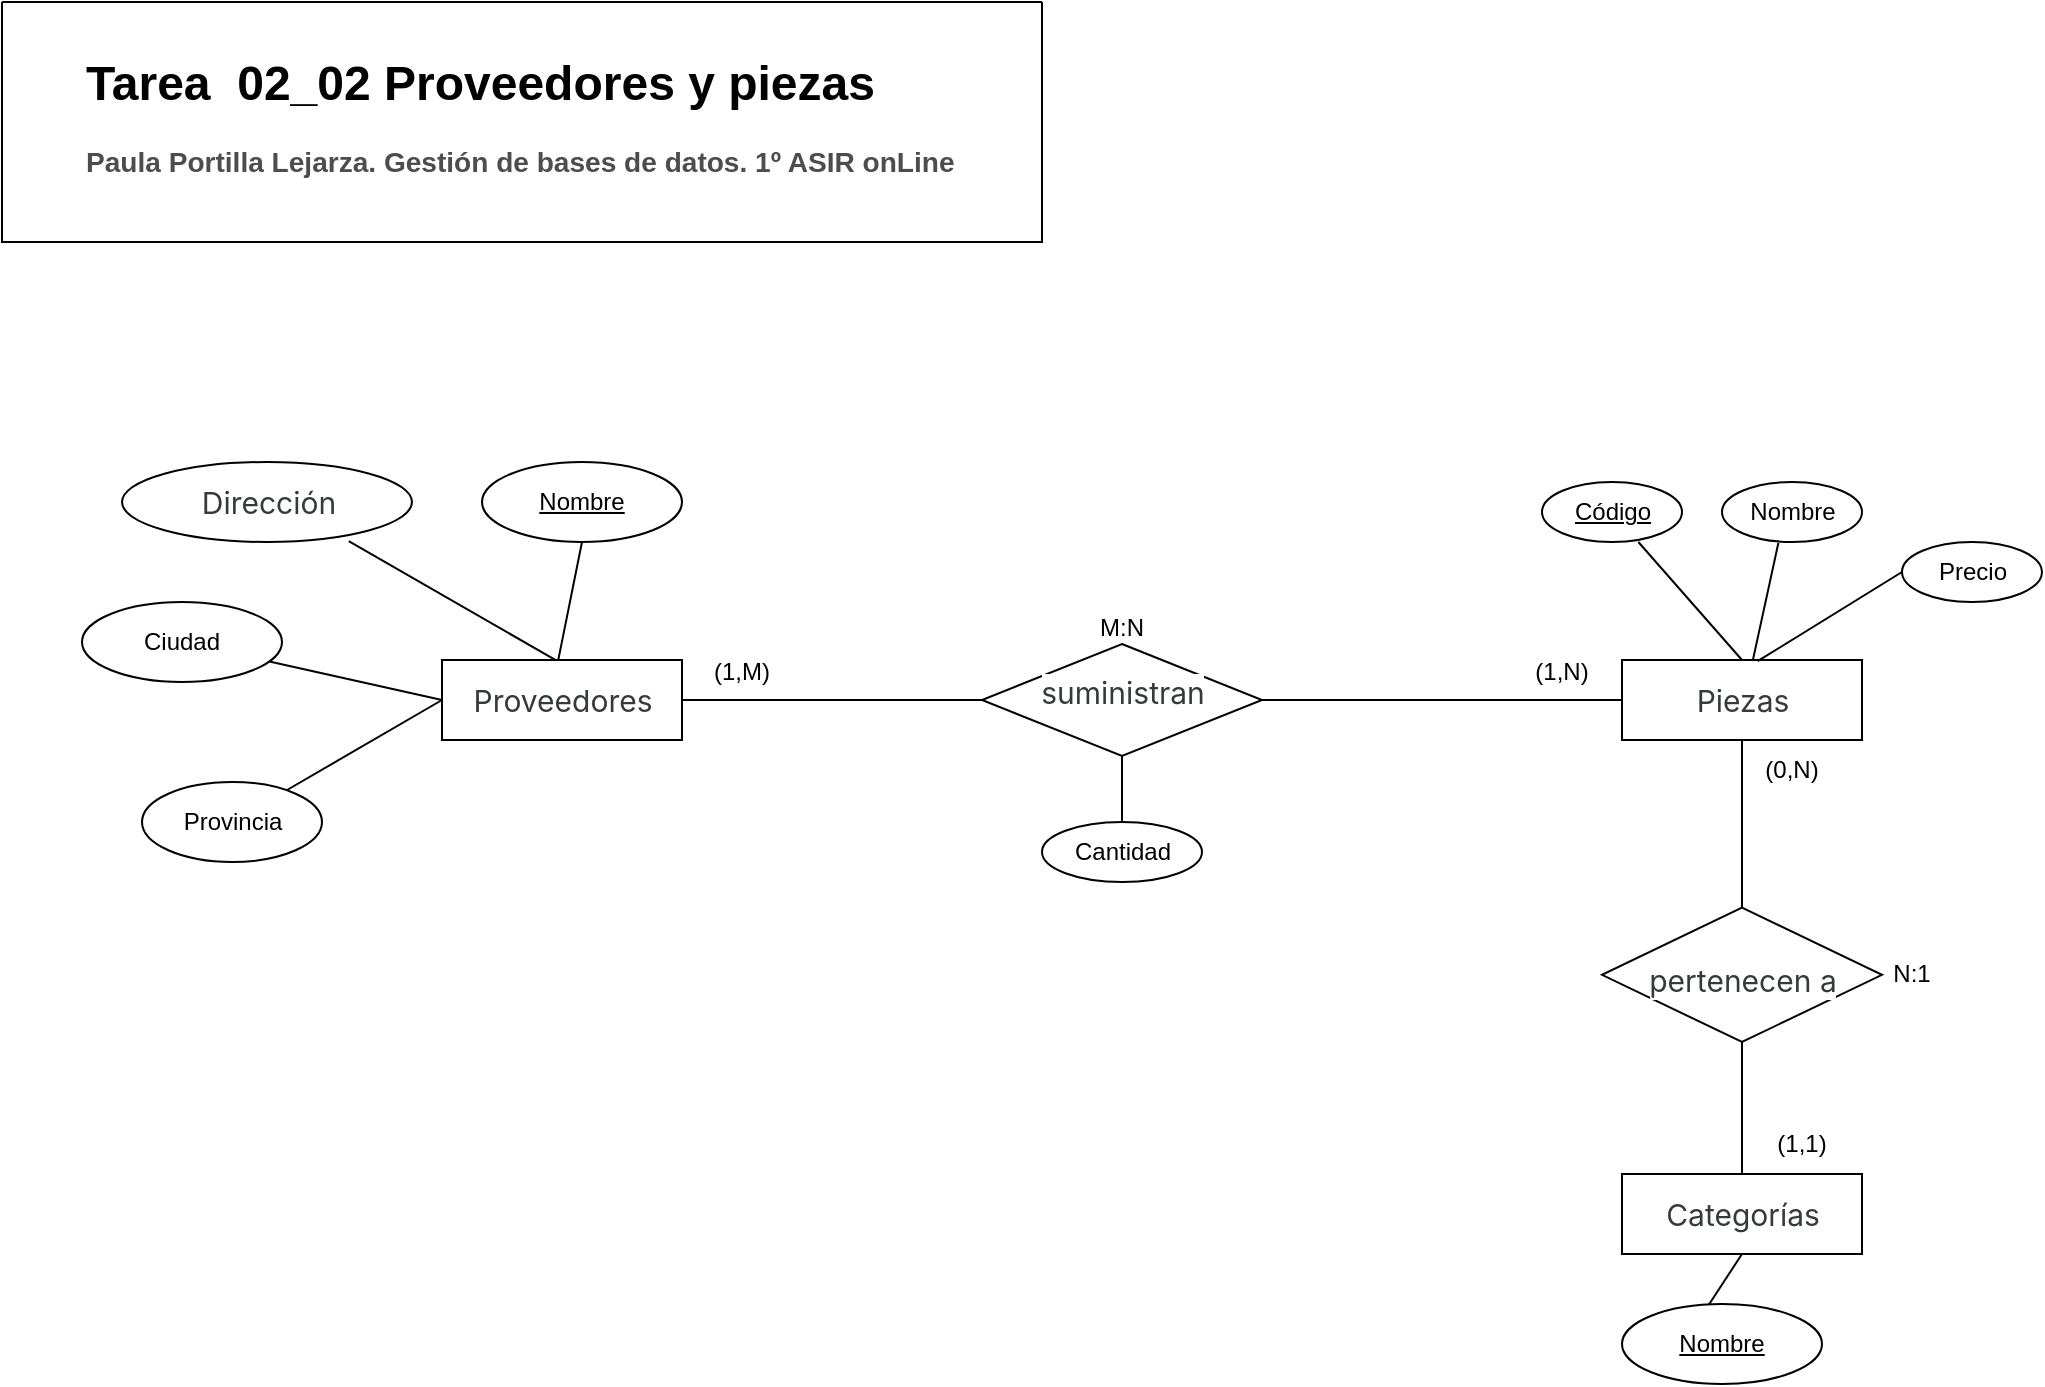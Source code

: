 <mxfile version="24.8.9">
  <diagram name="Page-1" id="WBDv5_wROoBOC59eoUjj">
    <mxGraphModel dx="875" dy="448" grid="1" gridSize="10" guides="1" tooltips="1" connect="1" arrows="1" fold="1" page="1" pageScale="1" pageWidth="1169" pageHeight="827" math="0" shadow="0">
      <root>
        <mxCell id="0" />
        <mxCell id="1" parent="0" />
        <mxCell id="Nx9srBpKDY4uUFDvCekh-34" value="" style="endArrow=none;html=1;rounded=0;exitX=0.43;exitY=0.025;exitDx=0;exitDy=0;exitPerimeter=0;" parent="1" source="MJXOfikJQ0UuAimznbcB-7" edge="1">
          <mxGeometry width="50" height="50" relative="1" as="geometry">
            <mxPoint x="930" y="686" as="sourcePoint" />
            <mxPoint x="910" y="666" as="targetPoint" />
          </mxGeometry>
        </mxCell>
        <mxCell id="0A-Gsc1vRNAE1-bes-Se-38" value="" style="endArrow=none;html=1;rounded=0;entryX=0.5;entryY=0;entryDx=0;entryDy=0;" parent="1" source="0A-Gsc1vRNAE1-bes-Se-37" target="0A-Gsc1vRNAE1-bes-Se-30" edge="1">
          <mxGeometry width="50" height="50" relative="1" as="geometry">
            <mxPoint x="870" y="449" as="sourcePoint" />
            <mxPoint x="650" y="419" as="targetPoint" />
          </mxGeometry>
        </mxCell>
        <mxCell id="Nx9srBpKDY4uUFDvCekh-18" value="" style="endArrow=none;html=1;rounded=0;" parent="1" source="Nx9srBpKDY4uUFDvCekh-16" target="0A-Gsc1vRNAE1-bes-Se-31" edge="1">
          <mxGeometry width="50" height="50" relative="1" as="geometry">
            <mxPoint x="870" y="459" as="sourcePoint" />
            <mxPoint x="920" y="409" as="targetPoint" />
          </mxGeometry>
        </mxCell>
        <mxCell id="0A-Gsc1vRNAE1-bes-Se-39" value="" style="endArrow=none;html=1;rounded=0;exitX=0.403;exitY=1.013;exitDx=0;exitDy=0;exitPerimeter=0;entryX=0.566;entryY=-0.04;entryDx=0;entryDy=0;entryPerimeter=0;" parent="1" source="0A-Gsc1vRNAE1-bes-Se-34" target="0A-Gsc1vRNAE1-bes-Se-31" edge="1">
          <mxGeometry width="50" height="50" relative="1" as="geometry">
            <mxPoint x="880" y="459" as="sourcePoint" />
            <mxPoint x="890" y="419" as="targetPoint" />
          </mxGeometry>
        </mxCell>
        <mxCell id="Nx9srBpKDY4uUFDvCekh-7" value="" style="endArrow=none;html=1;rounded=0;entryX=0;entryY=0.5;entryDx=0;entryDy=0;" parent="1" target="0A-Gsc1vRNAE1-bes-Se-30" edge="1">
          <mxGeometry width="50" height="50" relative="1" as="geometry">
            <mxPoint x="660" y="389" as="sourcePoint" />
            <mxPoint x="750" y="389.71" as="targetPoint" />
          </mxGeometry>
        </mxCell>
        <mxCell id="0A-Gsc1vRNAE1-bes-Se-27" value="" style="endArrow=none;html=1;rounded=0;entryX=0;entryY=0.5;entryDx=0;entryDy=0;" parent="1" source="0A-Gsc1vRNAE1-bes-Se-7" target="0A-Gsc1vRNAE1-bes-Se-1" edge="1">
          <mxGeometry width="50" height="50" relative="1" as="geometry">
            <mxPoint x="143.76" y="451.6" as="sourcePoint" />
            <mxPoint x="360" y="410" as="targetPoint" />
          </mxGeometry>
        </mxCell>
        <mxCell id="0A-Gsc1vRNAE1-bes-Se-25" value="" style="endArrow=none;html=1;rounded=0;exitX=0.476;exitY=-0.04;exitDx=0;exitDy=0;exitPerimeter=0;entryX=0.5;entryY=1;entryDx=0;entryDy=0;" parent="1" source="0A-Gsc1vRNAE1-bes-Se-2" target="MJXOfikJQ0UuAimznbcB-1" edge="1">
          <mxGeometry width="50" height="50" relative="1" as="geometry">
            <mxPoint x="303.43" y="439.39" as="sourcePoint" />
            <mxPoint x="360" y="410" as="targetPoint" />
          </mxGeometry>
        </mxCell>
        <mxCell id="0A-Gsc1vRNAE1-bes-Se-26" value="" style="endArrow=none;html=1;rounded=0;entryX=0;entryY=0.5;entryDx=0;entryDy=0;" parent="1" source="MJXOfikJQ0UuAimznbcB-5" target="0A-Gsc1vRNAE1-bes-Se-1" edge="1">
          <mxGeometry width="50" height="50" relative="1" as="geometry">
            <mxPoint x="160" y="355" as="sourcePoint" />
            <mxPoint x="310" y="410" as="targetPoint" />
          </mxGeometry>
        </mxCell>
        <mxCell id="0A-Gsc1vRNAE1-bes-Se-28" value="" style="endArrow=none;html=1;rounded=0;entryX=0.505;entryY=-0.093;entryDx=0;entryDy=0;entryPerimeter=0;exitX=0.954;exitY=1.153;exitDx=0;exitDy=0;exitPerimeter=0;" parent="1" source="0A-Gsc1vRNAE1-bes-Se-15" target="0A-Gsc1vRNAE1-bes-Se-2" edge="1">
          <mxGeometry width="50" height="50" relative="1" as="geometry">
            <mxPoint x="170" y="460" as="sourcePoint" />
            <mxPoint x="284" y="412" as="targetPoint" />
          </mxGeometry>
        </mxCell>
        <mxCell id="0A-Gsc1vRNAE1-bes-Se-21" value="" style="group;labelBackgroundColor=default;" parent="1" vertex="1" connectable="0">
          <mxGeometry x="110" y="430" width="90" height="40" as="geometry" />
        </mxCell>
        <mxCell id="0A-Gsc1vRNAE1-bes-Se-11" value="" style="ellipse;whiteSpace=wrap;html=1;" parent="0A-Gsc1vRNAE1-bes-Se-21" vertex="1">
          <mxGeometry width="90" height="40" as="geometry" />
        </mxCell>
        <mxCell id="0A-Gsc1vRNAE1-bes-Se-7" value="Provincia" style="text;html=1;align=center;verticalAlign=middle;resizable=0;points=[];autosize=1;strokeColor=none;fillColor=none;" parent="0A-Gsc1vRNAE1-bes-Se-21" vertex="1">
          <mxGeometry x="10" y="5" width="70" height="30" as="geometry" />
        </mxCell>
        <mxCell id="0A-Gsc1vRNAE1-bes-Se-22" value="" style="group;labelBackgroundColor=default;" parent="1" vertex="1" connectable="0">
          <mxGeometry x="100" y="270" width="205" height="40" as="geometry" />
        </mxCell>
        <mxCell id="0A-Gsc1vRNAE1-bes-Se-12" value="" style="ellipse;whiteSpace=wrap;html=1;" parent="0A-Gsc1vRNAE1-bes-Se-22" vertex="1">
          <mxGeometry width="145" height="40" as="geometry" />
        </mxCell>
        <mxCell id="0A-Gsc1vRNAE1-bes-Se-15" value="&lt;span style=&quot;color: rgb(55, 58, 60); font-family: -apple-system, BlinkMacSystemFont, &amp;quot;Segoe UI&amp;quot;, Roboto, &amp;quot;Helvetica Neue&amp;quot;, Arial, &amp;quot;Noto Sans&amp;quot;, &amp;quot;Liberation Sans&amp;quot;, sans-serif, &amp;quot;Apple Color Emoji&amp;quot;, &amp;quot;Segoe UI Emoji&amp;quot;, &amp;quot;Segoe UI Symbol&amp;quot;, &amp;quot;Noto Color Emoji&amp;quot;; font-size: 15px; text-align: left; text-wrap-mode: wrap; background-color: rgb(255, 255, 255);&quot;&gt;Dirección&lt;/span&gt;" style="text;html=1;align=center;verticalAlign=middle;resizable=0;points=[];autosize=1;strokeColor=none;fillColor=none;" parent="0A-Gsc1vRNAE1-bes-Se-22" vertex="1">
          <mxGeometry x="27.5" y="5" width="90" height="30" as="geometry" />
        </mxCell>
        <mxCell id="0A-Gsc1vRNAE1-bes-Se-23" value="" style="group" parent="1" vertex="1" connectable="0">
          <mxGeometry x="260" y="369" width="120" height="40" as="geometry" />
        </mxCell>
        <object label="" id="0A-Gsc1vRNAE1-bes-Se-1">
          <mxCell style="rounded=0;whiteSpace=wrap;html=1;labelBackgroundColor=default;" parent="0A-Gsc1vRNAE1-bes-Se-23" vertex="1">
            <mxGeometry width="120" height="40" as="geometry" />
          </mxCell>
        </object>
        <mxCell id="0A-Gsc1vRNAE1-bes-Se-2" value="&lt;span style=&quot;color: rgb(55, 58, 60); font-family: -apple-system, BlinkMacSystemFont, &amp;quot;Segoe UI&amp;quot;, Roboto, &amp;quot;Helvetica Neue&amp;quot;, Arial, &amp;quot;Noto Sans&amp;quot;, &amp;quot;Liberation Sans&amp;quot;, sans-serif, &amp;quot;Apple Color Emoji&amp;quot;, &amp;quot;Segoe UI Emoji&amp;quot;, &amp;quot;Segoe UI Symbol&amp;quot;, &amp;quot;Noto Color Emoji&amp;quot;; font-size: 15px; text-align: left; text-wrap-mode: wrap; background-color: rgb(255, 255, 255);&quot;&gt;Proveedores&lt;/span&gt;" style="text;html=1;align=center;verticalAlign=middle;resizable=0;points=[];autosize=1;strokeColor=none;fillColor=none;" parent="0A-Gsc1vRNAE1-bes-Se-23" vertex="1">
          <mxGeometry x="5" y="5" width="110" height="30" as="geometry" />
        </mxCell>
        <mxCell id="0A-Gsc1vRNAE1-bes-Se-29" value="" style="group;labelBackgroundColor=default;" parent="1" vertex="1" connectable="0">
          <mxGeometry x="850" y="369" width="120" height="45" as="geometry" />
        </mxCell>
        <object label="" id="0A-Gsc1vRNAE1-bes-Se-30">
          <mxCell style="rounded=0;whiteSpace=wrap;html=1;" parent="0A-Gsc1vRNAE1-bes-Se-29" vertex="1">
            <mxGeometry width="120" height="40" as="geometry" />
          </mxCell>
        </object>
        <mxCell id="0A-Gsc1vRNAE1-bes-Se-31" value="&lt;span style=&quot;color: rgb(55, 58, 60); font-family: -apple-system, BlinkMacSystemFont, &amp;quot;Segoe UI&amp;quot;, Roboto, &amp;quot;Helvetica Neue&amp;quot;, Arial, &amp;quot;Noto Sans&amp;quot;, &amp;quot;Liberation Sans&amp;quot;, sans-serif, &amp;quot;Apple Color Emoji&amp;quot;, &amp;quot;Segoe UI Emoji&amp;quot;, &amp;quot;Segoe UI Symbol&amp;quot;, &amp;quot;Noto Color Emoji&amp;quot;; font-size: 15px; text-align: left; text-wrap-mode: wrap; background-color: rgb(255, 255, 255);&quot;&gt;Piezas&lt;/span&gt;" style="text;html=1;align=center;verticalAlign=middle;resizable=0;points=[];autosize=1;strokeColor=none;fillColor=none;" parent="0A-Gsc1vRNAE1-bes-Se-29" vertex="1">
          <mxGeometry x="25" y="5" width="70" height="30" as="geometry" />
        </mxCell>
        <mxCell id="0A-Gsc1vRNAE1-bes-Se-32" value="" style="group;labelBackgroundColor=default;" parent="1" vertex="1" connectable="0">
          <mxGeometry x="900" y="280" width="70" height="30" as="geometry" />
        </mxCell>
        <mxCell id="0A-Gsc1vRNAE1-bes-Se-33" value="" style="ellipse;whiteSpace=wrap;html=1;" parent="0A-Gsc1vRNAE1-bes-Se-32" vertex="1">
          <mxGeometry width="70" height="30" as="geometry" />
        </mxCell>
        <mxCell id="0A-Gsc1vRNAE1-bes-Se-34" value="Nombre" style="text;html=1;align=center;verticalAlign=middle;resizable=0;points=[];autosize=1;strokeColor=none;fillColor=none;" parent="0A-Gsc1vRNAE1-bes-Se-32" vertex="1">
          <mxGeometry width="70" height="30" as="geometry" />
        </mxCell>
        <mxCell id="0A-Gsc1vRNAE1-bes-Se-35" value="" style="group;labelBackgroundColor=default;" parent="1" vertex="1" connectable="0">
          <mxGeometry x="810" y="280" width="70" height="30" as="geometry" />
        </mxCell>
        <mxCell id="0A-Gsc1vRNAE1-bes-Se-36" value="" style="ellipse;whiteSpace=wrap;html=1;" parent="0A-Gsc1vRNAE1-bes-Se-35" vertex="1">
          <mxGeometry width="70" height="30" as="geometry" />
        </mxCell>
        <mxCell id="0A-Gsc1vRNAE1-bes-Se-37" value="&lt;u&gt;Código&lt;/u&gt;" style="text;html=1;align=center;verticalAlign=middle;resizable=0;points=[];autosize=1;strokeColor=none;fillColor=none;" parent="0A-Gsc1vRNAE1-bes-Se-35" vertex="1">
          <mxGeometry x="5" width="60" height="30" as="geometry" />
        </mxCell>
        <mxCell id="Nx9srBpKDY4uUFDvCekh-2" value="" style="group;labelBackgroundColor=default;" parent="1" vertex="1" connectable="0">
          <mxGeometry x="520" y="367" width="170" height="50" as="geometry" />
        </mxCell>
        <mxCell id="0A-Gsc1vRNAE1-bes-Se-40" value="" style="rhombus;whiteSpace=wrap;html=1;" parent="Nx9srBpKDY4uUFDvCekh-2" vertex="1">
          <mxGeometry x="10" y="-6" width="140" height="56" as="geometry" />
        </mxCell>
        <mxCell id="Nx9srBpKDY4uUFDvCekh-1" value="&lt;span style=&quot;color: rgb(55, 58, 60); font-family: -apple-system, BlinkMacSystemFont, &amp;quot;Segoe UI&amp;quot;, Roboto, &amp;quot;Helvetica Neue&amp;quot;, Arial, &amp;quot;Noto Sans&amp;quot;, &amp;quot;Liberation Sans&amp;quot;, sans-serif, &amp;quot;Apple Color Emoji&amp;quot;, &amp;quot;Segoe UI Emoji&amp;quot;, &amp;quot;Segoe UI Symbol&amp;quot;, &amp;quot;Noto Color Emoji&amp;quot;; font-size: 15px; text-align: left; text-wrap-mode: wrap; background-color: rgb(255, 255, 255);&quot;&gt;suministran&lt;/span&gt;" style="text;html=1;align=center;verticalAlign=middle;resizable=0;points=[];autosize=1;strokeColor=none;fillColor=none;" parent="Nx9srBpKDY4uUFDvCekh-2" vertex="1">
          <mxGeometry x="30" y="3.005" width="100" height="30" as="geometry" />
        </mxCell>
        <mxCell id="Nx9srBpKDY4uUFDvCekh-5" value="" style="endArrow=none;html=1;rounded=0;exitX=1;exitY=0.5;exitDx=0;exitDy=0;" parent="1" source="0A-Gsc1vRNAE1-bes-Se-1" edge="1">
          <mxGeometry width="50" height="50" relative="1" as="geometry">
            <mxPoint x="470" y="530" as="sourcePoint" />
            <mxPoint x="530" y="389" as="targetPoint" />
          </mxGeometry>
        </mxCell>
        <mxCell id="Nx9srBpKDY4uUFDvCekh-12" value="(1,N)" style="text;html=1;align=center;verticalAlign=middle;whiteSpace=wrap;rounded=0;" parent="1" vertex="1">
          <mxGeometry x="790" y="360" width="60" height="30" as="geometry" />
        </mxCell>
        <mxCell id="Nx9srBpKDY4uUFDvCekh-13" value="(1,M)" style="text;html=1;align=center;verticalAlign=middle;whiteSpace=wrap;rounded=0;" parent="1" vertex="1">
          <mxGeometry x="380" y="360" width="60" height="30" as="geometry" />
        </mxCell>
        <mxCell id="Nx9srBpKDY4uUFDvCekh-14" value="" style="group" parent="1" vertex="1" connectable="0">
          <mxGeometry x="850" y="626" width="120" height="40" as="geometry" />
        </mxCell>
        <object label="" id="Nx9srBpKDY4uUFDvCekh-15">
          <mxCell style="rounded=0;whiteSpace=wrap;html=1;labelBackgroundColor=default;" parent="Nx9srBpKDY4uUFDvCekh-14" vertex="1">
            <mxGeometry width="120" height="40" as="geometry" />
          </mxCell>
        </object>
        <mxCell id="Nx9srBpKDY4uUFDvCekh-16" value="&lt;div style=&quot;text-align: left;&quot;&gt;&lt;font face=&quot;-apple-system, BlinkMacSystemFont, Segoe UI, Roboto, Helvetica Neue, Arial, Noto Sans, Liberation Sans, sans-serif, Apple Color Emoji, Segoe UI Emoji, Segoe UI Symbol, Noto Color Emoji&quot; color=&quot;#373a3c&quot;&gt;&lt;span style=&quot;font-size: 15px; text-wrap-mode: wrap; background-color: rgb(255, 255, 255);&quot;&gt;Categorías&lt;/span&gt;&lt;/font&gt;&lt;/div&gt;" style="text;html=1;align=center;verticalAlign=middle;resizable=0;points=[];autosize=1;strokeColor=none;fillColor=none;" parent="Nx9srBpKDY4uUFDvCekh-14" vertex="1">
          <mxGeometry x="10" y="5" width="100" height="30" as="geometry" />
        </mxCell>
        <mxCell id="Nx9srBpKDY4uUFDvCekh-19" value="" style="group;labelBackgroundColor=default;" parent="1" vertex="1" connectable="0">
          <mxGeometry x="830" y="500" width="195" height="60" as="geometry" />
        </mxCell>
        <mxCell id="Nx9srBpKDY4uUFDvCekh-20" value="" style="rhombus;whiteSpace=wrap;html=1;" parent="Nx9srBpKDY4uUFDvCekh-19" vertex="1">
          <mxGeometry x="10.0" y="-7.2" width="140.0" height="67.2" as="geometry" />
        </mxCell>
        <mxCell id="Nx9srBpKDY4uUFDvCekh-21" value="&lt;span style=&quot;color: rgb(55, 58, 60); font-family: -apple-system, BlinkMacSystemFont, &amp;quot;Segoe UI&amp;quot;, Roboto, &amp;quot;Helvetica Neue&amp;quot;, Arial, &amp;quot;Noto Sans&amp;quot;, &amp;quot;Liberation Sans&amp;quot;, sans-serif, &amp;quot;Apple Color Emoji&amp;quot;, &amp;quot;Segoe UI Emoji&amp;quot;, &amp;quot;Segoe UI Symbol&amp;quot;, &amp;quot;Noto Color Emoji&amp;quot;; font-size: 15px; text-align: left; text-wrap-mode: wrap; background-color: rgb(255, 255, 255);&quot;&gt;pertenecen a&lt;/span&gt;" style="text;html=1;align=center;verticalAlign=middle;resizable=0;points=[];autosize=1;strokeColor=none;fillColor=none;imageWidth=28;" parent="Nx9srBpKDY4uUFDvCekh-19" vertex="1">
          <mxGeometry x="25.005" y="14.404" width="110" height="30" as="geometry" />
        </mxCell>
        <mxCell id="Nx9srBpKDY4uUFDvCekh-78" value="N:1" style="text;html=1;align=center;verticalAlign=middle;whiteSpace=wrap;rounded=0;" parent="Nx9srBpKDY4uUFDvCekh-19" vertex="1">
          <mxGeometry x="135" y="-0.6" width="60" height="54" as="geometry" />
        </mxCell>
        <mxCell id="Nx9srBpKDY4uUFDvCekh-80" style="edgeStyle=orthogonalEdgeStyle;rounded=0;orthogonalLoop=1;jettySize=auto;html=1;exitX=0.5;exitY=1;exitDx=0;exitDy=0;" parent="Nx9srBpKDY4uUFDvCekh-19" source="Nx9srBpKDY4uUFDvCekh-78" target="Nx9srBpKDY4uUFDvCekh-78" edge="1">
          <mxGeometry relative="1" as="geometry" />
        </mxCell>
        <mxCell id="Nx9srBpKDY4uUFDvCekh-25" value="(1,1)" style="text;html=1;align=center;verticalAlign=middle;whiteSpace=wrap;rounded=0;" parent="1" vertex="1">
          <mxGeometry x="910" y="596" width="60" height="30" as="geometry" />
        </mxCell>
        <mxCell id="Nx9srBpKDY4uUFDvCekh-77" value="(0,N)" style="text;html=1;align=center;verticalAlign=middle;whiteSpace=wrap;rounded=0;" parent="1" vertex="1">
          <mxGeometry x="905" y="409" width="60" height="30" as="geometry" />
        </mxCell>
        <mxCell id="Nx9srBpKDY4uUFDvCekh-81" value="M:N" style="text;html=1;align=center;verticalAlign=middle;whiteSpace=wrap;rounded=0;" parent="1" vertex="1">
          <mxGeometry x="570" y="326" width="60" height="54" as="geometry" />
        </mxCell>
        <mxCell id="WigmYA1BDDT_uc1wTE7y-1" value="" style="group;labelBackgroundColor=default;" parent="1" vertex="1" connectable="0">
          <mxGeometry x="990" y="310" width="70" height="30" as="geometry" />
        </mxCell>
        <mxCell id="WigmYA1BDDT_uc1wTE7y-2" value="" style="ellipse;whiteSpace=wrap;html=1;" parent="WigmYA1BDDT_uc1wTE7y-1" vertex="1">
          <mxGeometry width="70" height="30" as="geometry" />
        </mxCell>
        <mxCell id="WigmYA1BDDT_uc1wTE7y-3" value="Precio" style="text;html=1;align=center;verticalAlign=middle;resizable=0;points=[];autosize=1;strokeColor=none;fillColor=none;" parent="WigmYA1BDDT_uc1wTE7y-1" vertex="1">
          <mxGeometry x="5" width="60" height="30" as="geometry" />
        </mxCell>
        <mxCell id="WigmYA1BDDT_uc1wTE7y-4" value="" style="endArrow=none;html=1;rounded=0;entryX=0.565;entryY=0.015;entryDx=0;entryDy=0;exitX=0;exitY=0.5;exitDx=0;exitDy=0;entryPerimeter=0;" parent="1" source="WigmYA1BDDT_uc1wTE7y-2" target="0A-Gsc1vRNAE1-bes-Se-30" edge="1">
          <mxGeometry width="50" height="50" relative="1" as="geometry">
            <mxPoint x="980" y="390" as="sourcePoint" />
            <mxPoint x="944" y="414" as="targetPoint" />
          </mxGeometry>
        </mxCell>
        <mxCell id="WigmYA1BDDT_uc1wTE7y-23" value="" style="group;labelBackgroundColor=default;" parent="1" vertex="1" connectable="0">
          <mxGeometry x="560" y="450" width="80" height="30" as="geometry" />
        </mxCell>
        <mxCell id="WigmYA1BDDT_uc1wTE7y-24" value="" style="ellipse;whiteSpace=wrap;html=1;" parent="WigmYA1BDDT_uc1wTE7y-23" vertex="1">
          <mxGeometry width="80" height="30" as="geometry" />
        </mxCell>
        <mxCell id="WigmYA1BDDT_uc1wTE7y-25" value="Cantidad" style="text;html=1;align=center;verticalAlign=middle;resizable=0;points=[];autosize=1;strokeColor=none;fillColor=none;" parent="WigmYA1BDDT_uc1wTE7y-23" vertex="1">
          <mxGeometry x="4.997" width="70" height="30" as="geometry" />
        </mxCell>
        <mxCell id="WigmYA1BDDT_uc1wTE7y-26" value="" style="endArrow=none;html=1;rounded=0;entryX=0.5;entryY=1;entryDx=0;entryDy=0;" parent="1" target="0A-Gsc1vRNAE1-bes-Se-40" edge="1">
          <mxGeometry width="50" height="50" relative="1" as="geometry">
            <mxPoint x="600" y="450" as="sourcePoint" />
            <mxPoint x="670" y="450" as="targetPoint" />
          </mxGeometry>
        </mxCell>
        <mxCell id="MJXOfikJQ0UuAimznbcB-1" value="Nombre" style="ellipse;whiteSpace=wrap;html=1;align=center;fontStyle=4;" parent="1" vertex="1">
          <mxGeometry x="280" y="270" width="100" height="40" as="geometry" />
        </mxCell>
        <mxCell id="MJXOfikJQ0UuAimznbcB-5" value="Ciudad" style="ellipse;whiteSpace=wrap;html=1;align=center;" parent="1" vertex="1">
          <mxGeometry x="80" y="340" width="100" height="40" as="geometry" />
        </mxCell>
        <mxCell id="MJXOfikJQ0UuAimznbcB-7" value="Nombre" style="ellipse;whiteSpace=wrap;html=1;align=center;fontStyle=4;" parent="1" vertex="1">
          <mxGeometry x="850" y="691" width="100" height="40" as="geometry" />
        </mxCell>
        <mxCell id="cASO5K1_5T2xnG15DK2b-2" value="" style="swimlane;startSize=0;" vertex="1" parent="1">
          <mxGeometry x="40" y="40" width="520" height="120" as="geometry" />
        </mxCell>
        <mxCell id="cASO5K1_5T2xnG15DK2b-3" value="&lt;h1 style=&quot;margin-top: 0px;&quot;&gt;Tarea &amp;nbsp;02_02 Proveedores y piezas&lt;/h1&gt;&lt;h3&gt;&lt;font color=&quot;#4d4d4d&quot;&gt;Paula Portilla Lejarza.&amp;nbsp;&lt;/font&gt;&lt;span style=&quot;background-color: initial; font-size: 14.04px;&quot;&gt;&lt;font color=&quot;#4d4d4d&quot;&gt;Gestión de bases de datos. 1º ASIR onLine&lt;/font&gt;&lt;/span&gt;&lt;/h3&gt;" style="text;html=1;whiteSpace=wrap;overflow=hidden;rounded=0;" vertex="1" parent="cASO5K1_5T2xnG15DK2b-2">
          <mxGeometry x="40" y="20" width="860" height="120" as="geometry" />
        </mxCell>
      </root>
    </mxGraphModel>
  </diagram>
</mxfile>
